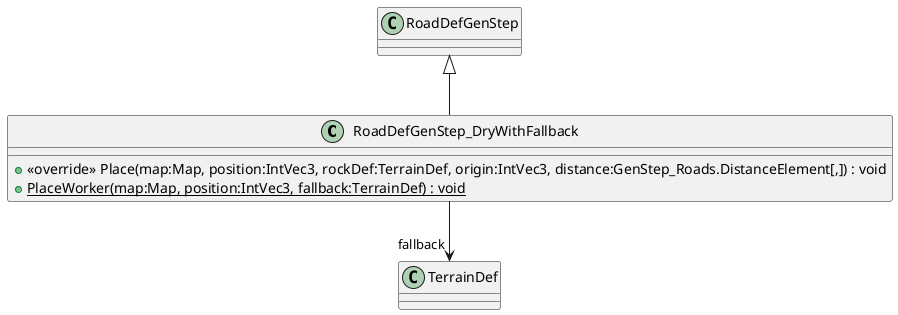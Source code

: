 @startuml
class RoadDefGenStep_DryWithFallback {
    + <<override>> Place(map:Map, position:IntVec3, rockDef:TerrainDef, origin:IntVec3, distance:GenStep_Roads.DistanceElement[,]) : void
    + {static} PlaceWorker(map:Map, position:IntVec3, fallback:TerrainDef) : void
}
RoadDefGenStep <|-- RoadDefGenStep_DryWithFallback
RoadDefGenStep_DryWithFallback --> "fallback" TerrainDef
@enduml
